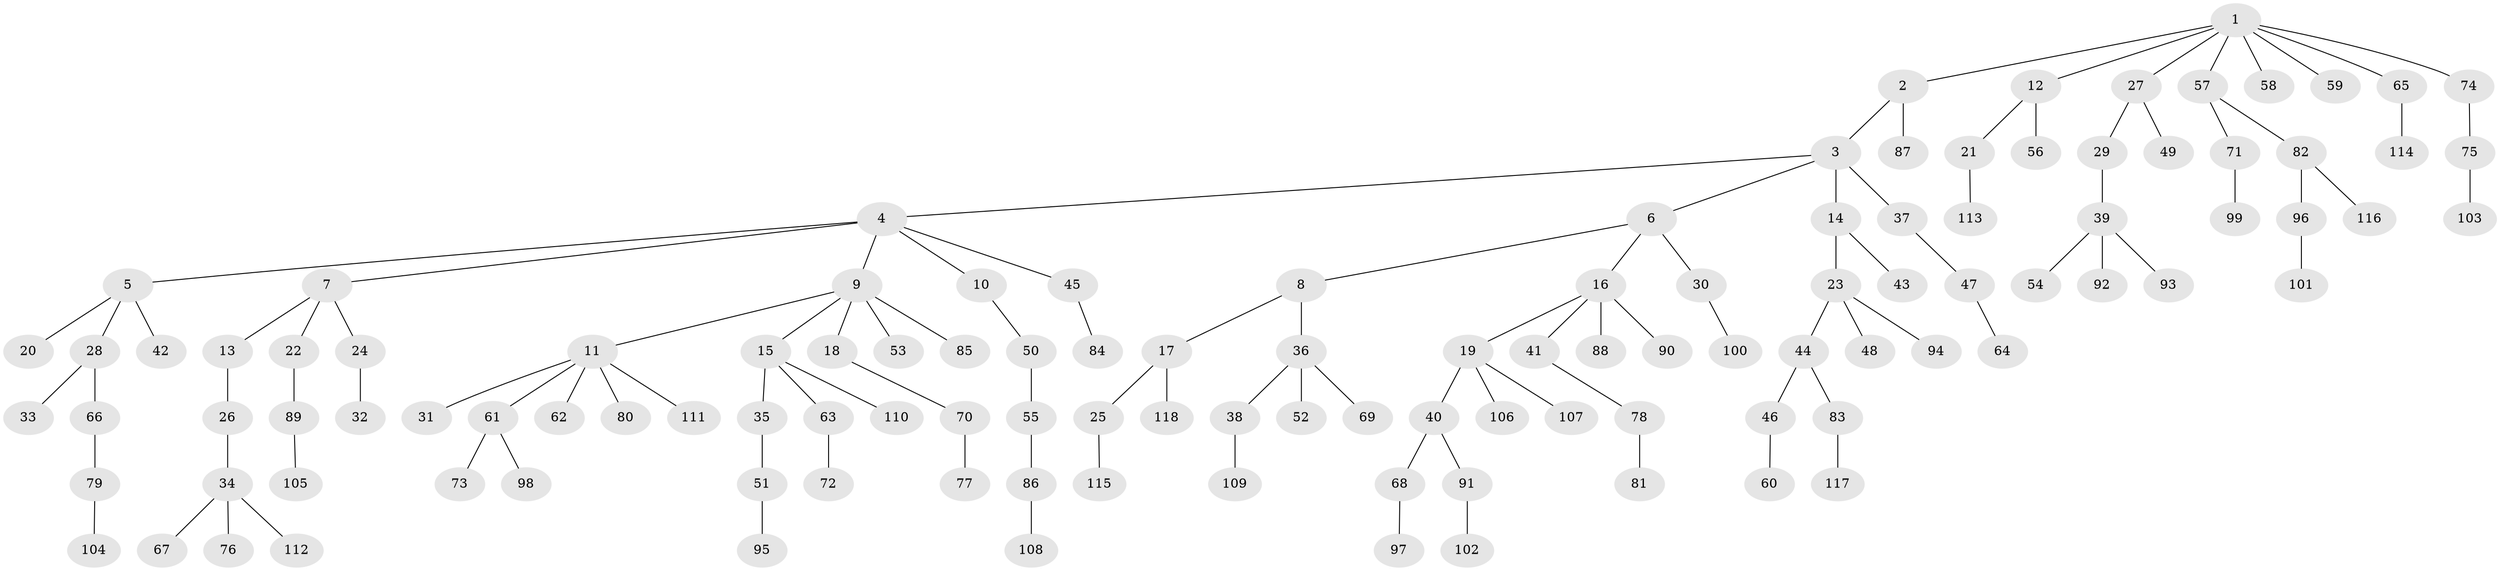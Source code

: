 // coarse degree distribution, {9: 0.0125, 3: 0.075, 5: 0.0375, 8: 0.0125, 4: 0.0875, 2: 0.15, 7: 0.0125, 1: 0.6125}
// Generated by graph-tools (version 1.1) at 2025/42/03/06/25 10:42:06]
// undirected, 118 vertices, 117 edges
graph export_dot {
graph [start="1"]
  node [color=gray90,style=filled];
  1;
  2;
  3;
  4;
  5;
  6;
  7;
  8;
  9;
  10;
  11;
  12;
  13;
  14;
  15;
  16;
  17;
  18;
  19;
  20;
  21;
  22;
  23;
  24;
  25;
  26;
  27;
  28;
  29;
  30;
  31;
  32;
  33;
  34;
  35;
  36;
  37;
  38;
  39;
  40;
  41;
  42;
  43;
  44;
  45;
  46;
  47;
  48;
  49;
  50;
  51;
  52;
  53;
  54;
  55;
  56;
  57;
  58;
  59;
  60;
  61;
  62;
  63;
  64;
  65;
  66;
  67;
  68;
  69;
  70;
  71;
  72;
  73;
  74;
  75;
  76;
  77;
  78;
  79;
  80;
  81;
  82;
  83;
  84;
  85;
  86;
  87;
  88;
  89;
  90;
  91;
  92;
  93;
  94;
  95;
  96;
  97;
  98;
  99;
  100;
  101;
  102;
  103;
  104;
  105;
  106;
  107;
  108;
  109;
  110;
  111;
  112;
  113;
  114;
  115;
  116;
  117;
  118;
  1 -- 2;
  1 -- 12;
  1 -- 27;
  1 -- 57;
  1 -- 58;
  1 -- 59;
  1 -- 65;
  1 -- 74;
  2 -- 3;
  2 -- 87;
  3 -- 4;
  3 -- 6;
  3 -- 14;
  3 -- 37;
  4 -- 5;
  4 -- 7;
  4 -- 9;
  4 -- 10;
  4 -- 45;
  5 -- 20;
  5 -- 28;
  5 -- 42;
  6 -- 8;
  6 -- 16;
  6 -- 30;
  7 -- 13;
  7 -- 22;
  7 -- 24;
  8 -- 17;
  8 -- 36;
  9 -- 11;
  9 -- 15;
  9 -- 18;
  9 -- 53;
  9 -- 85;
  10 -- 50;
  11 -- 31;
  11 -- 61;
  11 -- 62;
  11 -- 80;
  11 -- 111;
  12 -- 21;
  12 -- 56;
  13 -- 26;
  14 -- 23;
  14 -- 43;
  15 -- 35;
  15 -- 63;
  15 -- 110;
  16 -- 19;
  16 -- 41;
  16 -- 88;
  16 -- 90;
  17 -- 25;
  17 -- 118;
  18 -- 70;
  19 -- 40;
  19 -- 106;
  19 -- 107;
  21 -- 113;
  22 -- 89;
  23 -- 44;
  23 -- 48;
  23 -- 94;
  24 -- 32;
  25 -- 115;
  26 -- 34;
  27 -- 29;
  27 -- 49;
  28 -- 33;
  28 -- 66;
  29 -- 39;
  30 -- 100;
  34 -- 67;
  34 -- 76;
  34 -- 112;
  35 -- 51;
  36 -- 38;
  36 -- 52;
  36 -- 69;
  37 -- 47;
  38 -- 109;
  39 -- 54;
  39 -- 92;
  39 -- 93;
  40 -- 68;
  40 -- 91;
  41 -- 78;
  44 -- 46;
  44 -- 83;
  45 -- 84;
  46 -- 60;
  47 -- 64;
  50 -- 55;
  51 -- 95;
  55 -- 86;
  57 -- 71;
  57 -- 82;
  61 -- 73;
  61 -- 98;
  63 -- 72;
  65 -- 114;
  66 -- 79;
  68 -- 97;
  70 -- 77;
  71 -- 99;
  74 -- 75;
  75 -- 103;
  78 -- 81;
  79 -- 104;
  82 -- 96;
  82 -- 116;
  83 -- 117;
  86 -- 108;
  89 -- 105;
  91 -- 102;
  96 -- 101;
}
